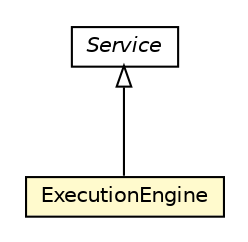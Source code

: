 #!/usr/local/bin/dot
#
# Class diagram 
# Generated by UMLGraph version R5_6-24-gf6e263 (http://www.umlgraph.org/)
#

digraph G {
	edge [fontname="Helvetica",fontsize=10,labelfontname="Helvetica",labelfontsize=10];
	node [fontname="Helvetica",fontsize=10,shape=plaintext];
	nodesep=0.25;
	ranksep=0.5;
	// org.universAAL.service.orchestrator.ExecutionEngine
	c72 [label=<<table title="org.universAAL.service.orchestrator.ExecutionEngine" border="0" cellborder="1" cellspacing="0" cellpadding="2" port="p" bgcolor="lemonChiffon" href="./ExecutionEngine.html">
		<tr><td><table border="0" cellspacing="0" cellpadding="1">
<tr><td align="center" balign="center"> ExecutionEngine </td></tr>
		</table></td></tr>
		</table>>, URL="./ExecutionEngine.html", fontname="Helvetica", fontcolor="black", fontsize=10.0];
	//org.universAAL.service.orchestrator.ExecutionEngine extends org.universAAL.middleware.service.owl.Service
	c78:p -> c72:p [dir=back,arrowtail=empty];
	// org.universAAL.middleware.service.owl.Service
	c78 [label=<<table title="org.universAAL.middleware.service.owl.Service" border="0" cellborder="1" cellspacing="0" cellpadding="2" port="p" href="http://java.sun.com/j2se/1.4.2/docs/api/org/universAAL/middleware/service/owl/Service.html">
		<tr><td><table border="0" cellspacing="0" cellpadding="1">
<tr><td align="center" balign="center"><font face="Helvetica-Oblique"> Service </font></td></tr>
		</table></td></tr>
		</table>>, URL="http://java.sun.com/j2se/1.4.2/docs/api/org/universAAL/middleware/service/owl/Service.html", fontname="Helvetica", fontcolor="black", fontsize=10.0];
}

